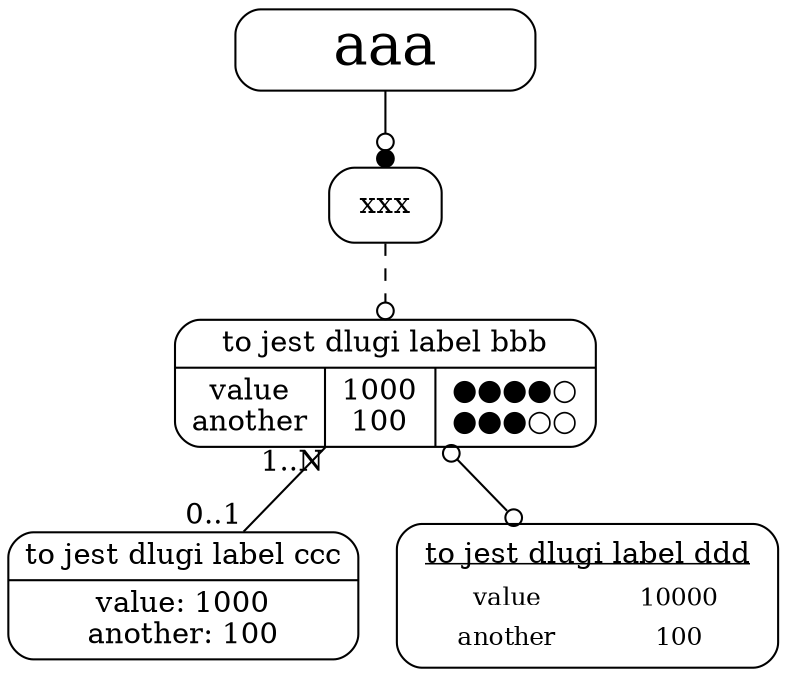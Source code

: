 strict digraph {
graph [rankdir=TD compound=true]
edge [arrowhead=none]
node [shape=record style="rounded,filled" fillcolor=white]

 aaa [label="aaa"  width=2 fontsize=28]
 xxx [pos="0,0!"]
 bbb [label="{to jest dlugi label bbb|{value\nanother|1000\n100|&#9679;&#9679;&#9679;&#9679;&#9675;\n&#9679;&#9679;&#9679;&#9675;&#9675;}}" ]
 ccc [label="{to jest dlugi label ccc|value: 1000\nanother: 100}" ]
 ddd [label=<
        <font POINT-SIZE="12">
        <table border="0">
        <tr><td colspan="2"><font POINT-SIZE="14"><u>to jest dlugi label ddd</u></font></td></tr>
        <tr><td>value</td><td>10000</td></tr>
        <tr><td>another</td><td>100</td></tr>
        </table>
        </font>
 >]

aaa -> xxx [arrowhead=dotodot arrowsize=1]
xxx -> bbb [arrowhead=odot style=dashed]
bbb -> ccc [headlabel="0..1" taillabel="1..N"]
bbb -> ddd [arrowhead=odot arrowtail=odot dir=both arrowsize=1]
}
